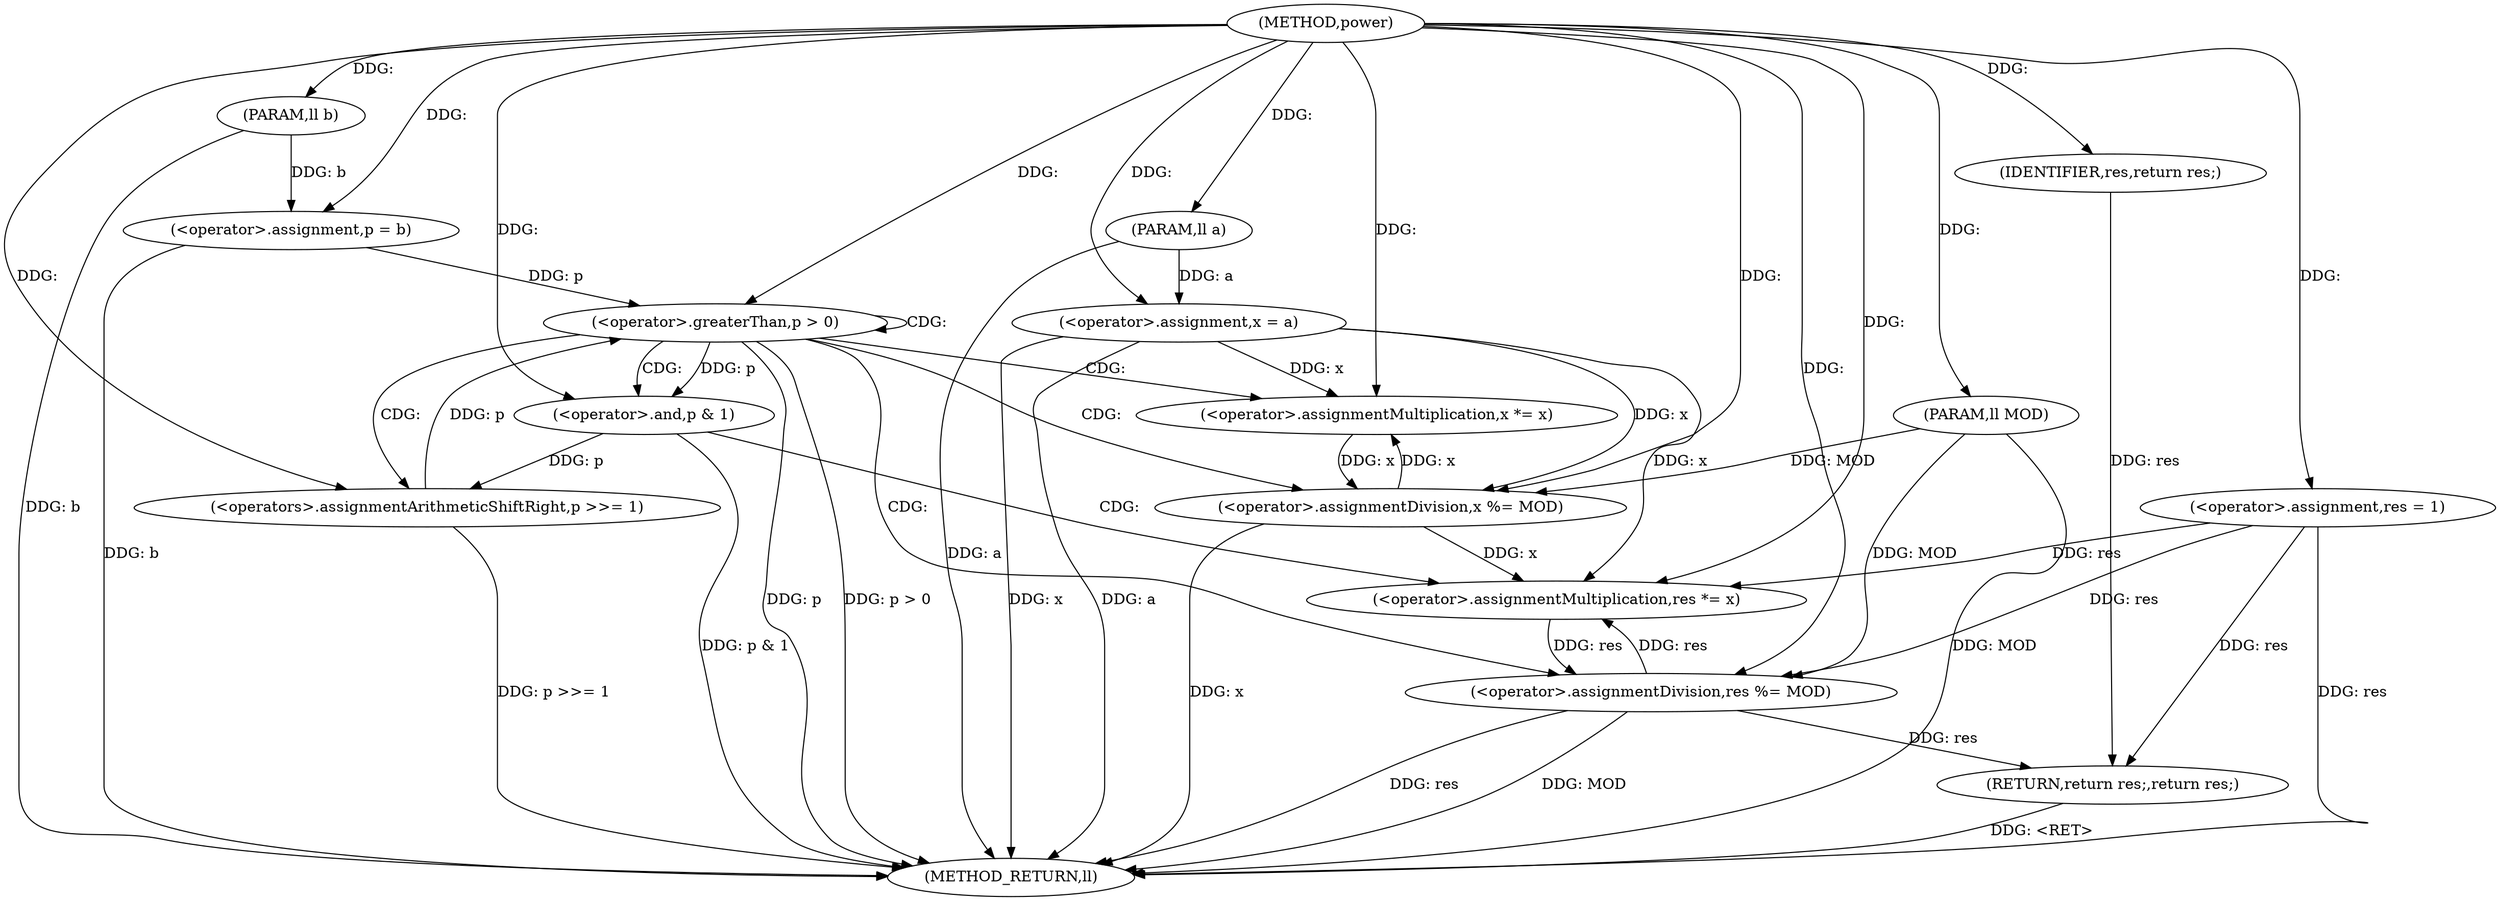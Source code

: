 digraph "power" {  
"1000185" [label = "(METHOD,power)" ]
"1000229" [label = "(METHOD_RETURN,ll)" ]
"1000186" [label = "(PARAM,ll a)" ]
"1000187" [label = "(PARAM,ll b)" ]
"1000188" [label = "(PARAM,ll MOD)" ]
"1000191" [label = "(<operator>.assignment,x = a)" ]
"1000195" [label = "(<operator>.assignment,res = 1)" ]
"1000199" [label = "(<operator>.assignment,p = b)" ]
"1000227" [label = "(RETURN,return res;,return res;)" ]
"1000203" [label = "(<operator>.greaterThan,p > 0)" ]
"1000228" [label = "(IDENTIFIER,res,return res;)" ]
"1000214" [label = "(<operator>.assignmentMultiplication,x *= x)" ]
"1000217" [label = "(<operators>.assignmentArithmeticShiftRight,p >>= 1)" ]
"1000208" [label = "(<operator>.and,p & 1)" ]
"1000211" [label = "(<operator>.assignmentMultiplication,res *= x)" ]
"1000221" [label = "(<operator>.assignmentDivision,x %= MOD)" ]
"1000224" [label = "(<operator>.assignmentDivision,res %= MOD)" ]
  "1000227" -> "1000229"  [ label = "DDG: <RET>"] 
  "1000186" -> "1000229"  [ label = "DDG: a"] 
  "1000187" -> "1000229"  [ label = "DDG: b"] 
  "1000188" -> "1000229"  [ label = "DDG: MOD"] 
  "1000191" -> "1000229"  [ label = "DDG: x"] 
  "1000191" -> "1000229"  [ label = "DDG: a"] 
  "1000195" -> "1000229"  [ label = "DDG: res"] 
  "1000199" -> "1000229"  [ label = "DDG: b"] 
  "1000203" -> "1000229"  [ label = "DDG: p"] 
  "1000203" -> "1000229"  [ label = "DDG: p > 0"] 
  "1000208" -> "1000229"  [ label = "DDG: p & 1"] 
  "1000217" -> "1000229"  [ label = "DDG: p >>= 1"] 
  "1000221" -> "1000229"  [ label = "DDG: x"] 
  "1000224" -> "1000229"  [ label = "DDG: res"] 
  "1000224" -> "1000229"  [ label = "DDG: MOD"] 
  "1000185" -> "1000186"  [ label = "DDG: "] 
  "1000185" -> "1000187"  [ label = "DDG: "] 
  "1000185" -> "1000188"  [ label = "DDG: "] 
  "1000186" -> "1000191"  [ label = "DDG: a"] 
  "1000185" -> "1000191"  [ label = "DDG: "] 
  "1000185" -> "1000195"  [ label = "DDG: "] 
  "1000187" -> "1000199"  [ label = "DDG: b"] 
  "1000185" -> "1000199"  [ label = "DDG: "] 
  "1000228" -> "1000227"  [ label = "DDG: res"] 
  "1000195" -> "1000227"  [ label = "DDG: res"] 
  "1000224" -> "1000227"  [ label = "DDG: res"] 
  "1000185" -> "1000228"  [ label = "DDG: "] 
  "1000199" -> "1000203"  [ label = "DDG: p"] 
  "1000217" -> "1000203"  [ label = "DDG: p"] 
  "1000185" -> "1000203"  [ label = "DDG: "] 
  "1000191" -> "1000214"  [ label = "DDG: x"] 
  "1000221" -> "1000214"  [ label = "DDG: x"] 
  "1000185" -> "1000214"  [ label = "DDG: "] 
  "1000191" -> "1000211"  [ label = "DDG: x"] 
  "1000221" -> "1000211"  [ label = "DDG: x"] 
  "1000185" -> "1000211"  [ label = "DDG: "] 
  "1000208" -> "1000217"  [ label = "DDG: p"] 
  "1000185" -> "1000217"  [ label = "DDG: "] 
  "1000188" -> "1000221"  [ label = "DDG: MOD"] 
  "1000185" -> "1000221"  [ label = "DDG: "] 
  "1000188" -> "1000224"  [ label = "DDG: MOD"] 
  "1000185" -> "1000224"  [ label = "DDG: "] 
  "1000203" -> "1000208"  [ label = "DDG: p"] 
  "1000185" -> "1000208"  [ label = "DDG: "] 
  "1000195" -> "1000211"  [ label = "DDG: res"] 
  "1000224" -> "1000211"  [ label = "DDG: res"] 
  "1000214" -> "1000221"  [ label = "DDG: x"] 
  "1000191" -> "1000221"  [ label = "DDG: x"] 
  "1000195" -> "1000224"  [ label = "DDG: res"] 
  "1000211" -> "1000224"  [ label = "DDG: res"] 
  "1000203" -> "1000208"  [ label = "CDG: "] 
  "1000203" -> "1000224"  [ label = "CDG: "] 
  "1000203" -> "1000217"  [ label = "CDG: "] 
  "1000203" -> "1000203"  [ label = "CDG: "] 
  "1000203" -> "1000214"  [ label = "CDG: "] 
  "1000203" -> "1000221"  [ label = "CDG: "] 
  "1000208" -> "1000211"  [ label = "CDG: "] 
}
